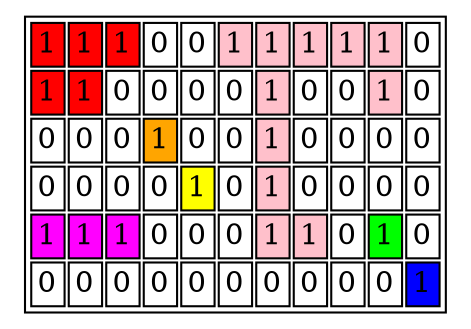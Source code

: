 digraph G { table [ shape = plaintext label=<<table>
<tr>
<td bgcolor="red">1</td><td bgcolor="red">1</td><td bgcolor="red">1</td><td>0</td><td>0</td><td bgcolor="pink">1</td><td bgcolor="pink">1</td><td bgcolor="pink">1</td><td bgcolor="pink">1</td><td bgcolor="pink">1</td><td>0</td></tr>
<tr>
<td bgcolor="red">1</td><td bgcolor="red">1</td><td>0</td><td>0</td><td>0</td><td>0</td><td bgcolor="pink">1</td><td>0</td><td>0</td><td bgcolor="pink">1</td><td>0</td></tr>
<tr>
<td>0</td><td>0</td><td>0</td><td bgcolor="orange">1</td><td>0</td><td>0</td><td bgcolor="pink">1</td><td>0</td><td>0</td><td>0</td><td>0</td></tr>
<tr>
<td>0</td><td>0</td><td>0</td><td>0</td><td bgcolor="yellow">1</td><td>0</td><td bgcolor="pink">1</td><td>0</td><td>0</td><td>0</td><td>0</td></tr>
<tr>
<td bgcolor="magenta">1</td><td bgcolor="magenta">1</td><td bgcolor="magenta">1</td><td>0</td><td>0</td><td>0</td><td bgcolor="pink">1</td><td bgcolor="pink">1</td><td>0</td><td bgcolor="green">1</td><td>0</td></tr>
<tr>
<td>0</td><td>0</td><td>0</td><td>0</td><td>0</td><td>0</td><td>0</td><td>0</td><td>0</td><td>0</td><td bgcolor="blue">1</td></tr>
</table>>];}
